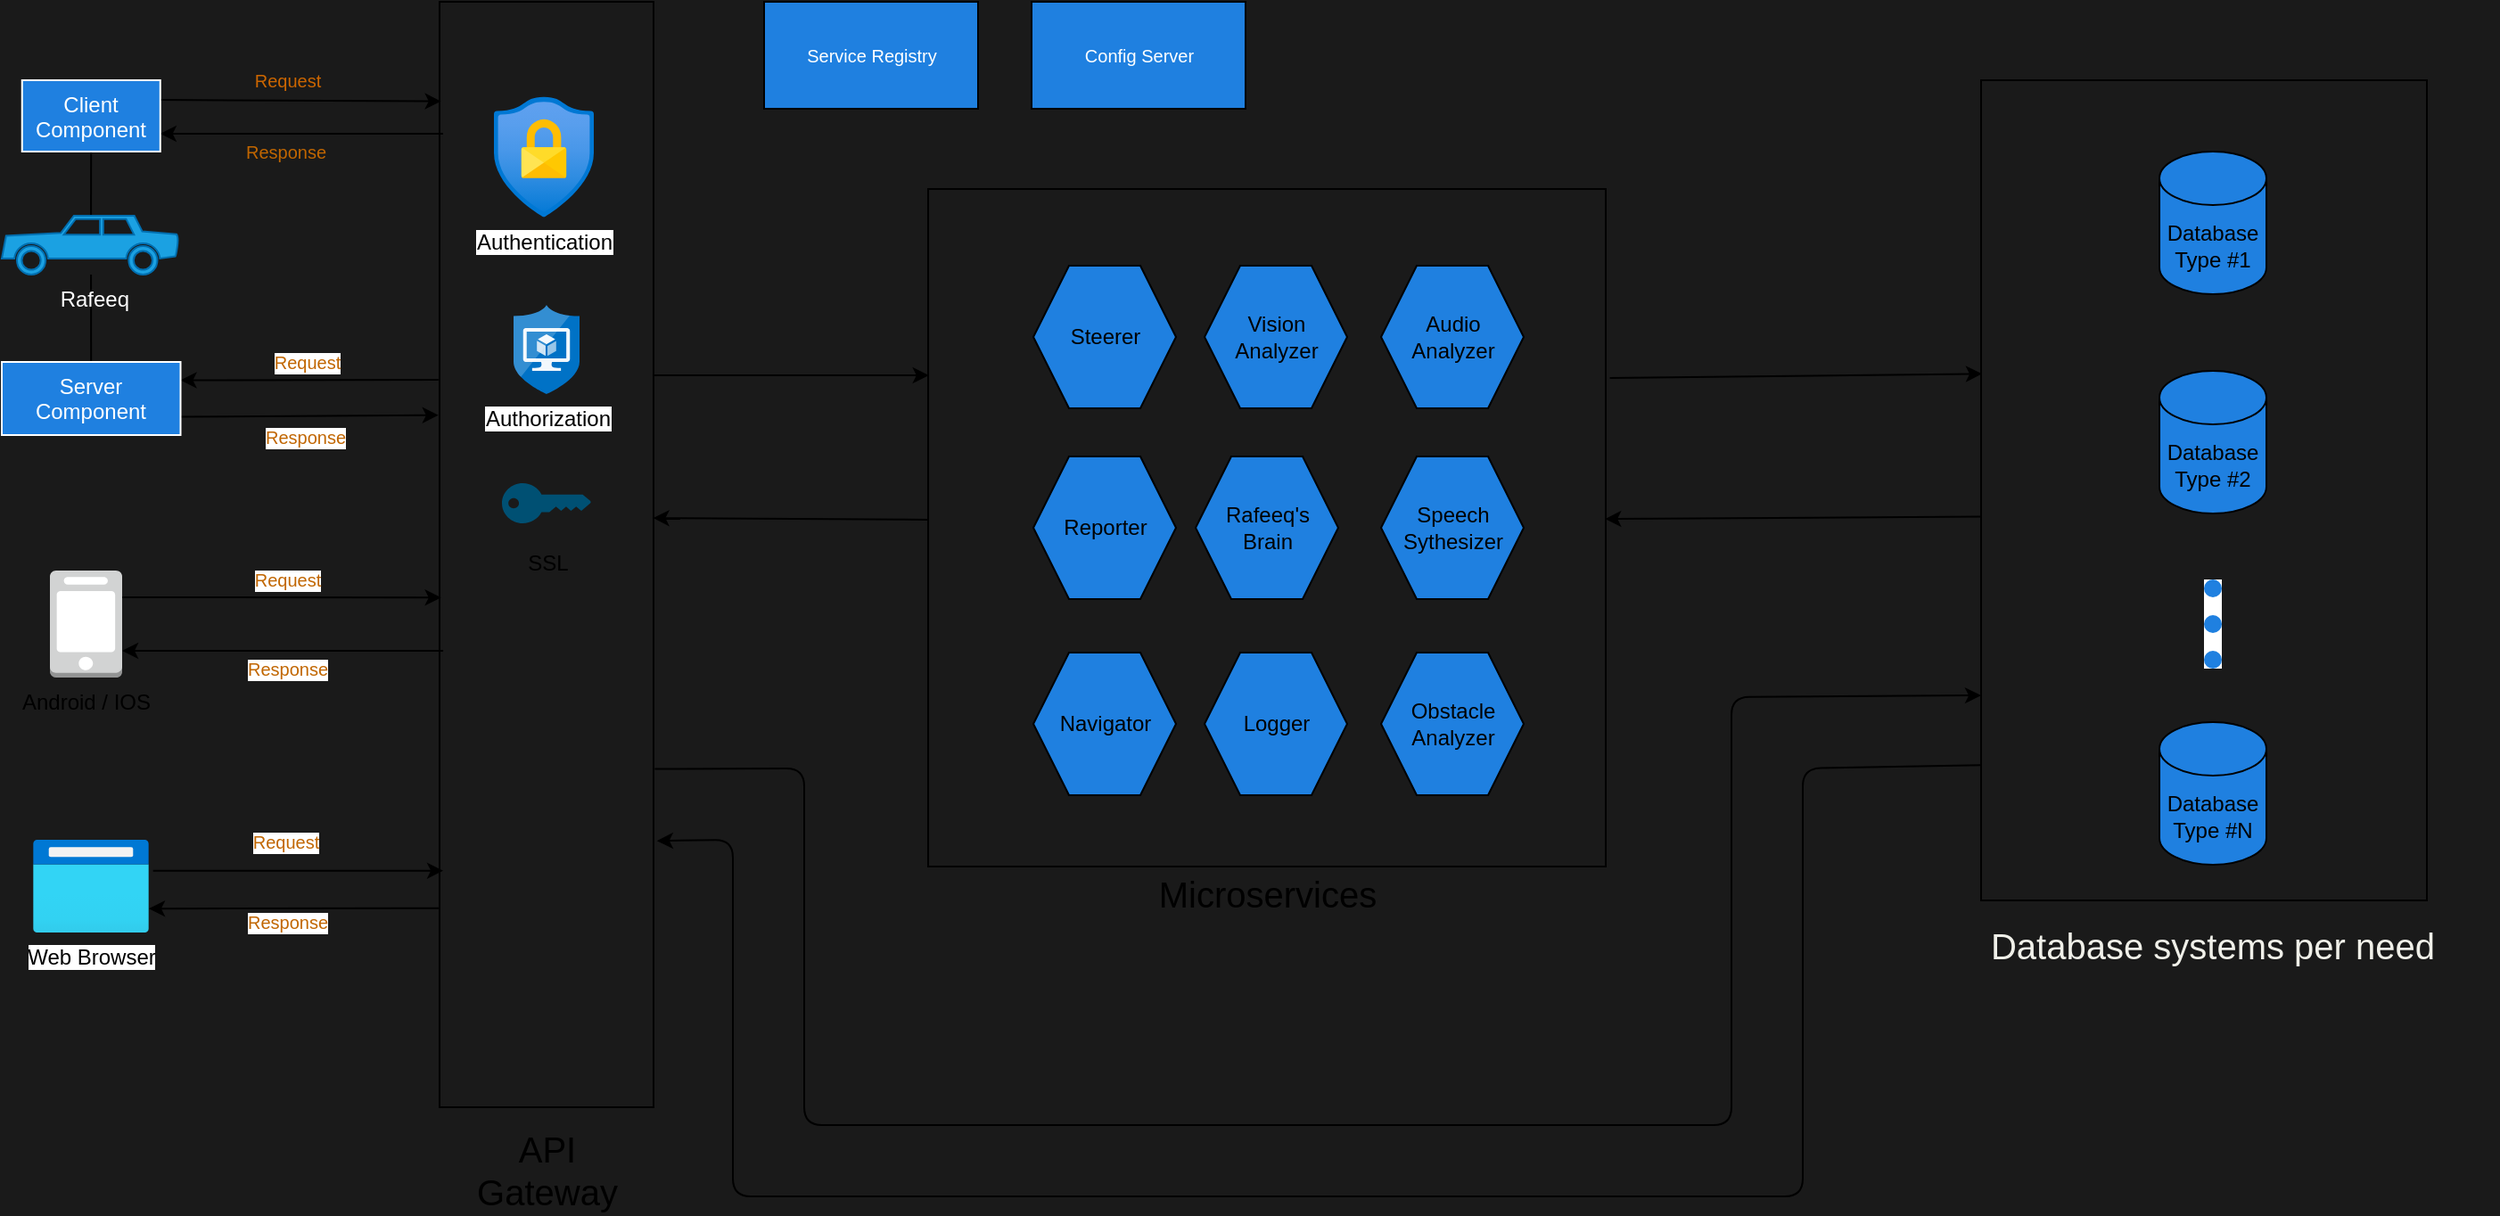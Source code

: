 <mxfile>
    <diagram id="lFBXlfoR0omOy6iRZDWm" name="Page-1">
        <mxGraphModel dx="1114" dy="834" grid="1" gridSize="10" guides="1" tooltips="1" connect="1" arrows="1" fold="1" page="1" pageScale="1" pageWidth="850" pageHeight="1100" background="#1A1A1A" math="0" shadow="0">
            <root>
                <mxCell id="0"/>
                <mxCell id="1" parent="0"/>
                <mxCell id="45" style="edgeStyle=none;html=1;exitX=1;exitY=0.25;exitDx=0;exitDy=0;exitPerimeter=0;entryX=0.007;entryY=0.539;entryDx=0;entryDy=0;entryPerimeter=0;fontSize=25;fontColor=#FFFFFF;endArrow=classic;endFill=1;" parent="1" source="2" target="44" edge="1">
                    <mxGeometry relative="1" as="geometry"/>
                </mxCell>
                <mxCell id="46" value="Request" style="edgeLabel;html=1;align=center;verticalAlign=middle;resizable=0;points=[];fontSize=10;fontColor=#c16600;" parent="45" vertex="1" connectable="0">
                    <mxGeometry x="0.321" y="-2" relative="1" as="geometry">
                        <mxPoint x="-26" y="-12" as="offset"/>
                    </mxGeometry>
                </mxCell>
                <mxCell id="47" style="edgeStyle=none;html=1;exitX=0.017;exitY=0.587;exitDx=0;exitDy=0;exitPerimeter=0;entryX=1;entryY=0.75;entryDx=0;entryDy=0;entryPerimeter=0;fontSize=10;fontColor=#FFFFFF;endArrow=classic;endFill=1;" parent="1" source="44" target="2" edge="1">
                    <mxGeometry relative="1" as="geometry"/>
                </mxCell>
                <mxCell id="48" value="Response" style="edgeLabel;html=1;align=center;verticalAlign=middle;resizable=0;points=[];fontSize=10;fontColor=#c16600;" parent="47" vertex="1" connectable="0">
                    <mxGeometry x="-0.172" y="3" relative="1" as="geometry">
                        <mxPoint x="-13" y="7" as="offset"/>
                    </mxGeometry>
                </mxCell>
                <mxCell id="2" value="Android / IOS" style="outlineConnect=0;dashed=0;verticalLabelPosition=bottom;verticalAlign=top;align=center;html=1;shape=mxgraph.aws3.mobile_client;fillColor=#D2D3D3;gradientColor=none;" parent="1" vertex="1">
                    <mxGeometry x="217" y="529" width="40.5" height="60" as="geometry"/>
                </mxCell>
                <mxCell id="5" value="Web Browser" style="aspect=fixed;html=1;points=[];align=center;image;fontSize=12;image=img/lib/azure2/general/Browser.svg;" parent="1" vertex="1">
                    <mxGeometry x="207.5" y="680" width="65" height="52" as="geometry"/>
                </mxCell>
                <mxCell id="68" value="" style="edgeStyle=none;html=1;fontSize=10;fontColor=#FFFFFF;endArrow=none;endFill=0;" parent="1" source="28" target="67" edge="1">
                    <mxGeometry relative="1" as="geometry"/>
                </mxCell>
                <mxCell id="70" value="" style="edgeStyle=none;html=1;fontSize=10;fontColor=#FFFFFF;endArrow=none;endFill=0;" parent="1" source="28" target="69" edge="1">
                    <mxGeometry relative="1" as="geometry"/>
                </mxCell>
                <mxCell id="28" value="&amp;nbsp;Rafeeq" style="shape=mxgraph.signs.transportation.car_2;html=1;pointerEvents=1;fillColor=#1ba1e2;strokeColor=#006EAF;verticalLabelPosition=bottom;verticalAlign=top;align=center;fillStyle=solid;fontColor=#ffffff;" parent="1" vertex="1">
                    <mxGeometry x="190" y="330" width="100" height="33" as="geometry"/>
                </mxCell>
                <mxCell id="103" style="edgeStyle=none;html=1;entryX=0.001;entryY=0.275;entryDx=0;entryDy=0;entryPerimeter=0;exitX=1.002;exitY=0.338;exitDx=0;exitDy=0;exitPerimeter=0;" edge="1" parent="1" source="44" target="100">
                    <mxGeometry relative="1" as="geometry">
                        <mxPoint x="567.5" y="420" as="sourcePoint"/>
                    </mxGeometry>
                </mxCell>
                <mxCell id="44" value="" style="rounded=0;whiteSpace=wrap;html=1;labelBackgroundColor=none;fontColor=#FFFFFF;fontSize=25;fillColor=none;" parent="1" vertex="1">
                    <mxGeometry x="435.5" y="210" width="120" height="620" as="geometry"/>
                </mxCell>
                <mxCell id="49" style="edgeStyle=none;html=1;exitX=1.036;exitY=0.335;exitDx=0;exitDy=0;exitPerimeter=0;entryX=0.017;entryY=0.786;entryDx=0;entryDy=0;entryPerimeter=0;fontSize=25;fontColor=#FFFFFF;endArrow=classic;endFill=1;" parent="1" source="5" target="44" edge="1">
                    <mxGeometry relative="1" as="geometry">
                        <mxPoint x="255.46" y="798.88" as="sourcePoint"/>
                        <mxPoint x="396.3" y="799.06" as="targetPoint"/>
                    </mxGeometry>
                </mxCell>
                <mxCell id="50" value="Request" style="edgeLabel;html=1;align=center;verticalAlign=middle;resizable=0;points=[];fontSize=10;fontColor=#c16600;" parent="49" vertex="1" connectable="0">
                    <mxGeometry x="0.321" y="-2" relative="1" as="geometry">
                        <mxPoint x="-34" y="-19" as="offset"/>
                    </mxGeometry>
                </mxCell>
                <mxCell id="51" style="edgeStyle=none;html=1;exitX=-0.002;exitY=0.82;exitDx=0;exitDy=0;exitPerimeter=0;entryX=1;entryY=0.742;entryDx=0;entryDy=0;entryPerimeter=0;fontSize=10;fontColor=#FFFFFF;endArrow=classic;endFill=1;" parent="1" source="44" target="5" edge="1">
                    <mxGeometry relative="1" as="geometry">
                        <mxPoint x="397.5" y="828.82" as="sourcePoint"/>
                        <mxPoint x="255.46" y="828.88" as="targetPoint"/>
                    </mxGeometry>
                </mxCell>
                <mxCell id="52" value="Response" style="edgeLabel;html=1;align=center;verticalAlign=middle;resizable=0;points=[];fontSize=10;fontColor=#c16600;" parent="51" vertex="1" connectable="0">
                    <mxGeometry x="-0.172" y="3" relative="1" as="geometry">
                        <mxPoint x="-18" y="4" as="offset"/>
                    </mxGeometry>
                </mxCell>
                <mxCell id="53" style="edgeStyle=none;html=1;fontSize=10;fontColor=#FFFFFF;endArrow=classic;endFill=1;exitX=1;exitY=0.75;exitDx=0;exitDy=0;entryX=-0.005;entryY=0.403;entryDx=0;entryDy=0;entryPerimeter=0;" parent="1" source="69" edge="1">
                    <mxGeometry relative="1" as="geometry">
                        <mxPoint x="197.5" y="372" as="sourcePoint"/>
                        <mxPoint x="434.9" y="441.86" as="targetPoint"/>
                        <Array as="points"/>
                    </mxGeometry>
                </mxCell>
                <mxCell id="54" value="Response" style="edgeLabel;html=1;align=center;verticalAlign=middle;resizable=0;points=[];fontSize=10;fontColor=#c16600;" parent="53" vertex="1" connectable="0">
                    <mxGeometry x="-0.172" y="3" relative="1" as="geometry">
                        <mxPoint x="10" y="14" as="offset"/>
                    </mxGeometry>
                </mxCell>
                <mxCell id="55" style="edgeStyle=none;html=1;entryX=1;entryY=0.25;entryDx=0;entryDy=0;fontSize=25;fontColor=#FFFFFF;endArrow=classic;endFill=1;exitX=-0.005;exitY=0.371;exitDx=0;exitDy=0;exitPerimeter=0;" parent="1" target="69" edge="1">
                    <mxGeometry relative="1" as="geometry">
                        <mxPoint x="434.9" y="422.02" as="sourcePoint"/>
                        <mxPoint x="237.5" y="394.44" as="targetPoint"/>
                        <Array as="points"/>
                    </mxGeometry>
                </mxCell>
                <mxCell id="56" value="Request" style="edgeLabel;html=1;align=center;verticalAlign=middle;resizable=0;points=[];fontSize=10;fontColor=#c16600;" parent="55" vertex="1" connectable="0">
                    <mxGeometry x="0.321" y="-2" relative="1" as="geometry">
                        <mxPoint x="21" y="-8" as="offset"/>
                    </mxGeometry>
                </mxCell>
                <mxCell id="59" style="edgeStyle=none;html=1;exitX=1;exitY=0.5;exitDx=0;exitDy=0;fontSize=25;fontColor=#FFFFFF;endArrow=classic;endFill=1;entryX=0.007;entryY=0.082;entryDx=0;entryDy=0;entryPerimeter=0;" parent="1" edge="1">
                    <mxGeometry relative="1" as="geometry">
                        <mxPoint x="278.88" y="265" as="sourcePoint"/>
                        <mxPoint x="436.34" y="265.84" as="targetPoint"/>
                        <Array as="points"/>
                    </mxGeometry>
                </mxCell>
                <mxCell id="60" value="Request" style="edgeLabel;html=1;align=center;verticalAlign=middle;resizable=0;points=[];fontSize=10;fontColor=#CC6600;labelBackgroundColor=none;" parent="59" vertex="1" connectable="0">
                    <mxGeometry x="0.321" y="-2" relative="1" as="geometry">
                        <mxPoint x="-33" y="-14" as="offset"/>
                    </mxGeometry>
                </mxCell>
                <mxCell id="61" style="edgeStyle=none;html=1;entryX=1;entryY=0.75;entryDx=0;entryDy=0;fontSize=10;fontColor=#FFFFFF;endArrow=classic;endFill=1;" parent="1" target="67" edge="1">
                    <mxGeometry relative="1" as="geometry">
                        <mxPoint x="437.5" y="284" as="sourcePoint"/>
                        <mxPoint x="272.5" y="307.777" as="targetPoint"/>
                        <Array as="points"/>
                    </mxGeometry>
                </mxCell>
                <mxCell id="62" value="Response" style="edgeLabel;html=1;align=center;verticalAlign=middle;resizable=0;points=[];fontSize=10;fontColor=#c16600;labelBackgroundColor=none;" parent="61" vertex="1" connectable="0">
                    <mxGeometry x="-0.172" y="3" relative="1" as="geometry">
                        <mxPoint x="-23" y="7" as="offset"/>
                    </mxGeometry>
                </mxCell>
                <mxCell id="67" value="Client Component" style="whiteSpace=wrap;html=1;verticalAlign=top;fillColor=#1f80e0;strokeColor=#FFFFFF;fontColor=#ffffff;fillStyle=solid;labelBackgroundColor=none;labelBorderColor=none;" parent="1" vertex="1">
                    <mxGeometry x="201.38" y="254" width="77.5" height="40" as="geometry"/>
                </mxCell>
                <mxCell id="69" value="Server Component" style="whiteSpace=wrap;html=1;verticalAlign=top;fillColor=#1f80e0;strokeColor=#FFFFFF;fontColor=#ffffff;fillStyle=solid;labelBackgroundColor=none;" parent="1" vertex="1">
                    <mxGeometry x="190" y="412" width="100.25" height="41" as="geometry"/>
                </mxCell>
                <mxCell id="86" value="Service Registry" style="rounded=0;whiteSpace=wrap;html=1;labelBackgroundColor=none;fontSize=10;fontColor=#FFFFFF;fillColor=#1F80E0;" parent="1" vertex="1">
                    <mxGeometry x="617.5" y="210" width="120" height="60" as="geometry"/>
                </mxCell>
                <mxCell id="98" value="Config Server" style="rounded=0;whiteSpace=wrap;html=1;labelBackgroundColor=none;fontSize=10;fontColor=#FFFFFF;fillColor=#1f80e0;" parent="1" vertex="1">
                    <mxGeometry x="767.5" y="210" width="120" height="60" as="geometry"/>
                </mxCell>
                <mxCell id="102" value="" style="group;fontSize=20;labelBackgroundColor=none;fontColor=none;noLabel=1;" vertex="1" connectable="0" parent="1">
                    <mxGeometry x="709.5" y="315" width="380" height="410" as="geometry"/>
                </mxCell>
                <mxCell id="100" value="" style="whiteSpace=wrap;html=1;aspect=fixed;fillColor=none;" vertex="1" parent="102">
                    <mxGeometry width="380" height="380" as="geometry"/>
                </mxCell>
                <mxCell id="6" value="Vision Analyzer" style="shape=hexagon;perimeter=hexagonPerimeter2;whiteSpace=wrap;html=1;fixedSize=1;rotation=0;fillColor=#1f80e0;" parent="102" vertex="1">
                    <mxGeometry x="155" y="43" width="80" height="80" as="geometry"/>
                </mxCell>
                <mxCell id="7" value="Audio Analyzer" style="shape=hexagon;perimeter=hexagonPerimeter2;whiteSpace=wrap;html=1;fixedSize=1;rotation=0;fillColor=#1f80e0;" parent="102" vertex="1">
                    <mxGeometry x="254" y="43" width="80" height="80" as="geometry"/>
                </mxCell>
                <mxCell id="10" value="Obstacle Analyzer" style="shape=hexagon;perimeter=hexagonPerimeter2;whiteSpace=wrap;html=1;fixedSize=1;rotation=0;fillColor=#1f80e0;" parent="102" vertex="1">
                    <mxGeometry x="254" y="260" width="80" height="80" as="geometry"/>
                </mxCell>
                <mxCell id="11" value="Rafeeq's Brain" style="shape=hexagon;perimeter=hexagonPerimeter2;whiteSpace=wrap;html=1;fixedSize=1;rotation=0;fillColor=#1f80e0;" parent="102" vertex="1">
                    <mxGeometry x="150" y="150" width="80" height="80" as="geometry"/>
                </mxCell>
                <mxCell id="40" value="Logger" style="shape=hexagon;perimeter=hexagonPerimeter2;whiteSpace=wrap;html=1;fixedSize=1;rotation=0;fillColor=#1f80e0;" parent="102" vertex="1">
                    <mxGeometry x="155" y="260" width="80" height="80" as="geometry"/>
                </mxCell>
                <mxCell id="41" value="Reporter" style="shape=hexagon;perimeter=hexagonPerimeter2;whiteSpace=wrap;html=1;fixedSize=1;rotation=0;fillColor=#1f80e0;" parent="102" vertex="1">
                    <mxGeometry x="59" y="150" width="80" height="80" as="geometry"/>
                </mxCell>
                <mxCell id="42" value="Steerer" style="shape=hexagon;perimeter=hexagonPerimeter2;whiteSpace=wrap;html=1;fixedSize=1;rotation=0;fillColor=#1f80e0;" parent="102" vertex="1">
                    <mxGeometry x="59" y="43" width="80" height="80" as="geometry"/>
                </mxCell>
                <mxCell id="43" value="Speech Sythesizer" style="shape=hexagon;perimeter=hexagonPerimeter2;whiteSpace=wrap;html=1;fixedSize=1;rotation=0;fillColor=#1f80e0;" parent="102" vertex="1">
                    <mxGeometry x="254" y="150" width="80" height="80" as="geometry"/>
                </mxCell>
                <mxCell id="58" value="Navigator" style="shape=hexagon;perimeter=hexagonPerimeter2;whiteSpace=wrap;html=1;fixedSize=1;rotation=0;fillColor=#1f80e0;" parent="102" vertex="1">
                    <mxGeometry x="59" y="260" width="80" height="80" as="geometry"/>
                </mxCell>
                <mxCell id="101" value="&lt;font style=&quot;font-size: 20px;&quot;&gt;Microservices&lt;/font&gt;" style="text;html=1;strokeColor=none;fillColor=none;align=center;verticalAlign=middle;whiteSpace=wrap;rounded=0;fontColor=default;" vertex="1" parent="102">
                    <mxGeometry x="115" y="380" width="150" height="30" as="geometry"/>
                </mxCell>
                <mxCell id="104" style="edgeStyle=none;html=1;exitX=0.001;exitY=0.488;exitDx=0;exitDy=0;exitPerimeter=0;entryX=0.998;entryY=0.467;entryDx=0;entryDy=0;entryPerimeter=0;" edge="1" parent="1" source="100" target="44">
                    <mxGeometry relative="1" as="geometry">
                        <mxPoint x="565.5" y="513.22" as="sourcePoint"/>
                        <mxPoint x="577.5" y="500" as="targetPoint"/>
                    </mxGeometry>
                </mxCell>
                <mxCell id="105" style="edgeStyle=none;html=1;entryX=0.002;entryY=0.358;entryDx=0;entryDy=0;entryPerimeter=0;exitX=1.006;exitY=0.279;exitDx=0;exitDy=0;exitPerimeter=0;" edge="1" parent="1" source="100" target="94">
                    <mxGeometry relative="1" as="geometry">
                        <mxPoint x="1067.5" y="740" as="sourcePoint"/>
                        <mxPoint x="1328.36" y="740.58" as="targetPoint"/>
                    </mxGeometry>
                </mxCell>
                <mxCell id="106" style="edgeStyle=none;html=1;exitX=0.001;exitY=0.532;exitDx=0;exitDy=0;entryX=0.999;entryY=0.487;entryDx=0;entryDy=0;exitPerimeter=0;entryPerimeter=0;" edge="1" parent="1" source="94" target="100">
                    <mxGeometry relative="1" as="geometry">
                        <mxPoint x="1339.5" y="850.76" as="sourcePoint"/>
                        <mxPoint x="1079.5" y="850.76" as="targetPoint"/>
                    </mxGeometry>
                </mxCell>
                <mxCell id="107" value="" style="group;labelBackgroundColor=none;fontColor=none;noLabel=1;" vertex="1" connectable="0" parent="1">
                    <mxGeometry x="1260" y="254" width="330" height="500" as="geometry"/>
                </mxCell>
                <mxCell id="94" value="" style="rounded=0;whiteSpace=wrap;html=1;labelBackgroundColor=none;fontSize=10;fontColor=#FFFFFF;fillColor=none;movable=1;resizable=1;rotatable=1;deletable=1;editable=1;connectable=1;" parent="107" vertex="1">
                    <mxGeometry x="40" width="250" height="460" as="geometry"/>
                </mxCell>
                <mxCell id="12" value="Database Type #1" style="shape=cylinder3;whiteSpace=wrap;html=1;boundedLbl=1;backgroundOutline=1;size=15;fillColor=#1f80e0;" parent="107" vertex="1">
                    <mxGeometry x="140" y="40" width="60" height="80" as="geometry"/>
                </mxCell>
                <mxCell id="87" value="Database Type #2" style="shape=cylinder3;whiteSpace=wrap;html=1;boundedLbl=1;backgroundOutline=1;size=15;fillColor=#1f80e0;" parent="107" vertex="1">
                    <mxGeometry x="140" y="163" width="60" height="80" as="geometry"/>
                </mxCell>
                <mxCell id="88" value="Database Type #N" style="shape=cylinder3;whiteSpace=wrap;html=1;boundedLbl=1;backgroundOutline=1;size=15;fillColor=#1f80e0;" parent="107" vertex="1">
                    <mxGeometry x="140" y="360" width="60" height="80" as="geometry"/>
                </mxCell>
                <mxCell id="92" value="" style="group;rotation=90;fillColor=default;" parent="107" vertex="1" connectable="0">
                    <mxGeometry x="145" y="300" width="50" height="10" as="geometry"/>
                </mxCell>
                <mxCell id="89" value="" style="shape=ellipse;fillColor=#1f80e0;strokeColor=none;html=1;labelBackgroundColor=none;fontSize=10;fontColor=#FFFFFF;rotation=90;" parent="92" vertex="1">
                    <mxGeometry x="20" y="-20" width="10" height="10" as="geometry"/>
                </mxCell>
                <mxCell id="90" value="" style="shape=ellipse;fillColor=#1f80e0;strokeColor=none;html=1;labelBackgroundColor=none;fontSize=10;fontColor=#FFFFFF;rotation=90;" parent="92" vertex="1">
                    <mxGeometry x="20" width="10" height="10" as="geometry"/>
                </mxCell>
                <mxCell id="91" value="" style="shape=ellipse;fillColor=#1f80e0;strokeColor=none;html=1;labelBackgroundColor=none;fontSize=10;fontColor=#FFFFFF;rotation=90;" parent="92" vertex="1">
                    <mxGeometry x="20" y="20" width="10" height="10" as="geometry"/>
                </mxCell>
                <mxCell id="114" value="&lt;span style=&quot;font-size: 20px;&quot;&gt;Database systems per need&lt;/span&gt;" style="text;html=1;strokeColor=none;fillColor=none;align=center;verticalAlign=middle;whiteSpace=wrap;rounded=0;labelBackgroundColor=none;fontColor=#f0f0e9;" vertex="1" parent="107">
                    <mxGeometry x="30" y="470" width="280" height="30" as="geometry"/>
                </mxCell>
                <mxCell id="108" value="API Gateway" style="text;html=1;strokeColor=none;fillColor=none;align=center;verticalAlign=middle;whiteSpace=wrap;rounded=0;fontSize=20;labelBackgroundColor=none;" vertex="1" parent="1">
                    <mxGeometry x="448.5" y="840" width="94" height="50" as="geometry"/>
                </mxCell>
                <mxCell id="109" value="&lt;span style=&quot;font-size: 12px;&quot;&gt;SSL&lt;/span&gt;" style="points=[[0,0.5,0],[0.24,0,0],[0.5,0.28,0],[0.995,0.475,0],[0.5,0.72,0],[0.24,1,0]];verticalLabelPosition=bottom;html=1;verticalAlign=top;aspect=fixed;align=center;pointerEvents=1;shape=mxgraph.cisco19.key;fillColor=#005073;strokeColor=none;fontSize=20;" vertex="1" parent="1">
                    <mxGeometry x="470.5" y="480" width="50" height="22.5" as="geometry"/>
                </mxCell>
                <mxCell id="110" value="Authentication" style="aspect=fixed;html=1;points=[];align=center;image;fontSize=12;image=img/lib/azure2/security/Conditional_Access.svg;fillColor=none;imageBackground=none;fillStyle=hatch;imageBorder=none;" vertex="1" parent="1">
                    <mxGeometry x="466" y="263" width="56.0" height="68" as="geometry"/>
                </mxCell>
                <mxCell id="111" value="Authorization" style="aspect=fixed;html=1;points=[];align=center;image;fontSize=12;image=img/lib/mscae/Application_Security_Groups.svg;fillStyle=hatch;fillColor=none;" vertex="1" parent="1">
                    <mxGeometry x="477" y="380" width="37" height="50" as="geometry"/>
                </mxCell>
                <mxCell id="112" style="edgeStyle=none;html=1;entryX=0;entryY=0.75;entryDx=0;entryDy=0;exitX=1.006;exitY=0.694;exitDx=0;exitDy=0;exitPerimeter=0;" edge="1" parent="1" source="44" target="94">
                    <mxGeometry relative="1" as="geometry">
                        <mxPoint x="559" y="642" as="sourcePoint"/>
                        <mxPoint x="976.81" y="850.0" as="targetPoint"/>
                        <Array as="points">
                            <mxPoint x="640" y="640"/>
                            <mxPoint x="640" y="840"/>
                            <mxPoint x="1160" y="840"/>
                            <mxPoint x="1160" y="600"/>
                        </Array>
                    </mxGeometry>
                </mxCell>
                <mxCell id="113" style="edgeStyle=none;html=1;exitX=0;exitY=0.835;exitDx=0;exitDy=0;exitPerimeter=0;entryX=1.016;entryY=0.759;entryDx=0;entryDy=0;entryPerimeter=0;" edge="1" parent="1" source="94" target="44">
                    <mxGeometry relative="1" as="geometry">
                        <mxPoint x="976.81" y="930.94" as="sourcePoint"/>
                        <mxPoint x="822.19" y="930.04" as="targetPoint"/>
                        <Array as="points">
                            <mxPoint x="1200" y="640"/>
                            <mxPoint x="1200" y="880"/>
                            <mxPoint x="600" y="880"/>
                            <mxPoint x="600" y="680"/>
                        </Array>
                    </mxGeometry>
                </mxCell>
            </root>
        </mxGraphModel>
    </diagram>
</mxfile>